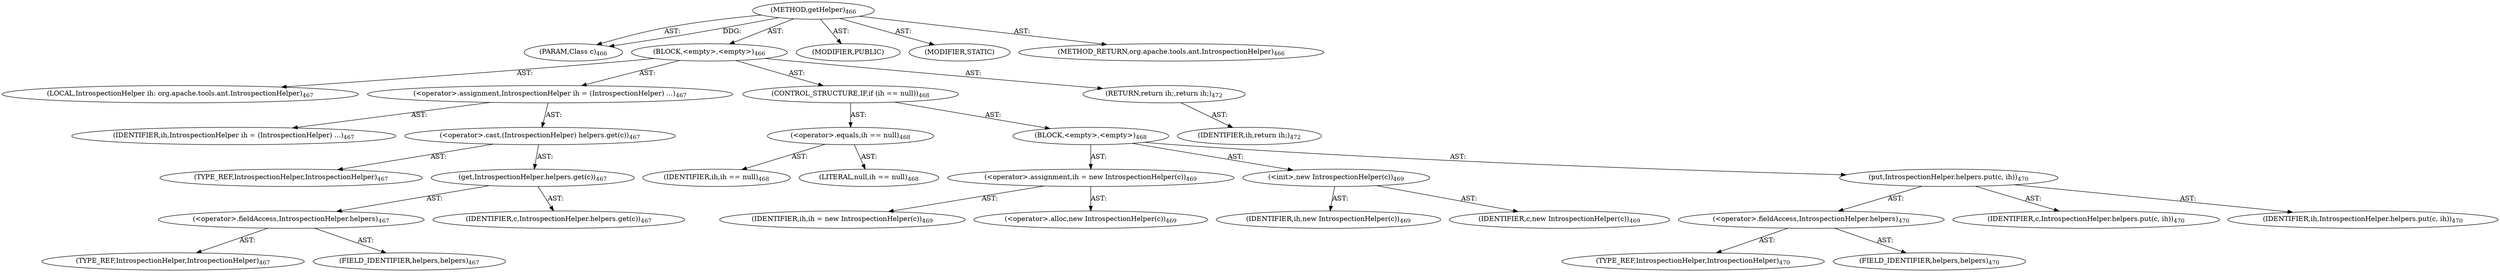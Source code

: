 digraph "getHelper" {  
"111669149698" [label = <(METHOD,getHelper)<SUB>466</SUB>> ]
"115964117053" [label = <(PARAM,Class c)<SUB>466</SUB>> ]
"25769803808" [label = <(BLOCK,&lt;empty&gt;,&lt;empty&gt;)<SUB>466</SUB>> ]
"94489280537" [label = <(LOCAL,IntrospectionHelper ih: org.apache.tools.ant.IntrospectionHelper)<SUB>467</SUB>> ]
"30064771322" [label = <(&lt;operator&gt;.assignment,IntrospectionHelper ih = (IntrospectionHelper) ...)<SUB>467</SUB>> ]
"68719477012" [label = <(IDENTIFIER,ih,IntrospectionHelper ih = (IntrospectionHelper) ...)<SUB>467</SUB>> ]
"30064771323" [label = <(&lt;operator&gt;.cast,(IntrospectionHelper) helpers.get(c))<SUB>467</SUB>> ]
"180388626432" [label = <(TYPE_REF,IntrospectionHelper,IntrospectionHelper)<SUB>467</SUB>> ]
"30064771324" [label = <(get,IntrospectionHelper.helpers.get(c))<SUB>467</SUB>> ]
"30064771325" [label = <(&lt;operator&gt;.fieldAccess,IntrospectionHelper.helpers)<SUB>467</SUB>> ]
"180388626433" [label = <(TYPE_REF,IntrospectionHelper,IntrospectionHelper)<SUB>467</SUB>> ]
"55834574906" [label = <(FIELD_IDENTIFIER,helpers,helpers)<SUB>467</SUB>> ]
"68719477013" [label = <(IDENTIFIER,c,IntrospectionHelper.helpers.get(c))<SUB>467</SUB>> ]
"47244640287" [label = <(CONTROL_STRUCTURE,IF,if (ih == null))<SUB>468</SUB>> ]
"30064771326" [label = <(&lt;operator&gt;.equals,ih == null)<SUB>468</SUB>> ]
"68719477014" [label = <(IDENTIFIER,ih,ih == null)<SUB>468</SUB>> ]
"90194313267" [label = <(LITERAL,null,ih == null)<SUB>468</SUB>> ]
"25769803809" [label = <(BLOCK,&lt;empty&gt;,&lt;empty&gt;)<SUB>468</SUB>> ]
"30064771327" [label = <(&lt;operator&gt;.assignment,ih = new IntrospectionHelper(c))<SUB>469</SUB>> ]
"68719477015" [label = <(IDENTIFIER,ih,ih = new IntrospectionHelper(c))<SUB>469</SUB>> ]
"30064771328" [label = <(&lt;operator&gt;.alloc,new IntrospectionHelper(c))<SUB>469</SUB>> ]
"30064771329" [label = <(&lt;init&gt;,new IntrospectionHelper(c))<SUB>469</SUB>> ]
"68719477016" [label = <(IDENTIFIER,ih,new IntrospectionHelper(c))<SUB>469</SUB>> ]
"68719477017" [label = <(IDENTIFIER,c,new IntrospectionHelper(c))<SUB>469</SUB>> ]
"30064771330" [label = <(put,IntrospectionHelper.helpers.put(c, ih))<SUB>470</SUB>> ]
"30064771331" [label = <(&lt;operator&gt;.fieldAccess,IntrospectionHelper.helpers)<SUB>470</SUB>> ]
"180388626434" [label = <(TYPE_REF,IntrospectionHelper,IntrospectionHelper)<SUB>470</SUB>> ]
"55834574907" [label = <(FIELD_IDENTIFIER,helpers,helpers)<SUB>470</SUB>> ]
"68719477018" [label = <(IDENTIFIER,c,IntrospectionHelper.helpers.put(c, ih))<SUB>470</SUB>> ]
"68719477019" [label = <(IDENTIFIER,ih,IntrospectionHelper.helpers.put(c, ih))<SUB>470</SUB>> ]
"146028888067" [label = <(RETURN,return ih;,return ih;)<SUB>472</SUB>> ]
"68719477020" [label = <(IDENTIFIER,ih,return ih;)<SUB>472</SUB>> ]
"133143986191" [label = <(MODIFIER,PUBLIC)> ]
"133143986192" [label = <(MODIFIER,STATIC)> ]
"128849018882" [label = <(METHOD_RETURN,org.apache.tools.ant.IntrospectionHelper)<SUB>466</SUB>> ]
  "111669149698" -> "115964117053"  [ label = "AST: "] 
  "111669149698" -> "25769803808"  [ label = "AST: "] 
  "111669149698" -> "133143986191"  [ label = "AST: "] 
  "111669149698" -> "133143986192"  [ label = "AST: "] 
  "111669149698" -> "128849018882"  [ label = "AST: "] 
  "25769803808" -> "94489280537"  [ label = "AST: "] 
  "25769803808" -> "30064771322"  [ label = "AST: "] 
  "25769803808" -> "47244640287"  [ label = "AST: "] 
  "25769803808" -> "146028888067"  [ label = "AST: "] 
  "30064771322" -> "68719477012"  [ label = "AST: "] 
  "30064771322" -> "30064771323"  [ label = "AST: "] 
  "30064771323" -> "180388626432"  [ label = "AST: "] 
  "30064771323" -> "30064771324"  [ label = "AST: "] 
  "30064771324" -> "30064771325"  [ label = "AST: "] 
  "30064771324" -> "68719477013"  [ label = "AST: "] 
  "30064771325" -> "180388626433"  [ label = "AST: "] 
  "30064771325" -> "55834574906"  [ label = "AST: "] 
  "47244640287" -> "30064771326"  [ label = "AST: "] 
  "47244640287" -> "25769803809"  [ label = "AST: "] 
  "30064771326" -> "68719477014"  [ label = "AST: "] 
  "30064771326" -> "90194313267"  [ label = "AST: "] 
  "25769803809" -> "30064771327"  [ label = "AST: "] 
  "25769803809" -> "30064771329"  [ label = "AST: "] 
  "25769803809" -> "30064771330"  [ label = "AST: "] 
  "30064771327" -> "68719477015"  [ label = "AST: "] 
  "30064771327" -> "30064771328"  [ label = "AST: "] 
  "30064771329" -> "68719477016"  [ label = "AST: "] 
  "30064771329" -> "68719477017"  [ label = "AST: "] 
  "30064771330" -> "30064771331"  [ label = "AST: "] 
  "30064771330" -> "68719477018"  [ label = "AST: "] 
  "30064771330" -> "68719477019"  [ label = "AST: "] 
  "30064771331" -> "180388626434"  [ label = "AST: "] 
  "30064771331" -> "55834574907"  [ label = "AST: "] 
  "146028888067" -> "68719477020"  [ label = "AST: "] 
  "111669149698" -> "115964117053"  [ label = "DDG: "] 
}
